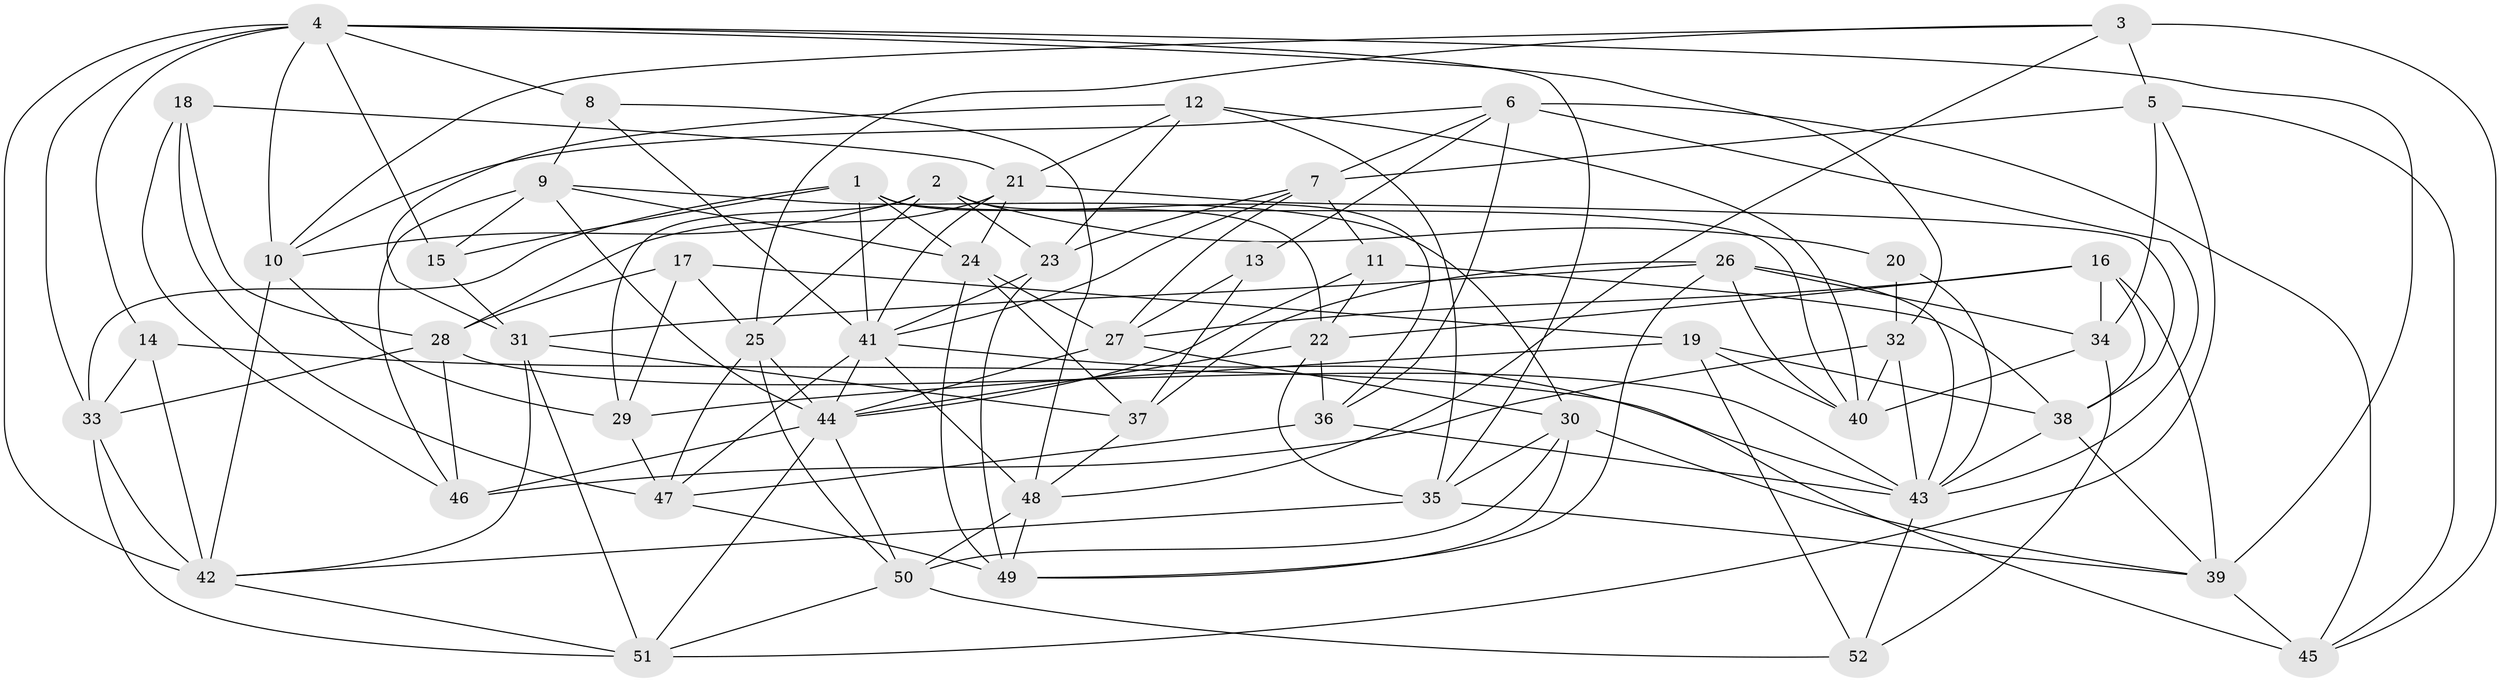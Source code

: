 // original degree distribution, {4: 1.0}
// Generated by graph-tools (version 1.1) at 2025/26/03/09/25 03:26:59]
// undirected, 52 vertices, 146 edges
graph export_dot {
graph [start="1"]
  node [color=gray90,style=filled];
  1;
  2;
  3;
  4;
  5;
  6;
  7;
  8;
  9;
  10;
  11;
  12;
  13;
  14;
  15;
  16;
  17;
  18;
  19;
  20;
  21;
  22;
  23;
  24;
  25;
  26;
  27;
  28;
  29;
  30;
  31;
  32;
  33;
  34;
  35;
  36;
  37;
  38;
  39;
  40;
  41;
  42;
  43;
  44;
  45;
  46;
  47;
  48;
  49;
  50;
  51;
  52;
  1 -- 15 [weight=1.0];
  1 -- 22 [weight=1.0];
  1 -- 24 [weight=1.0];
  1 -- 33 [weight=1.0];
  1 -- 40 [weight=1.0];
  1 -- 41 [weight=1.0];
  2 -- 10 [weight=1.0];
  2 -- 20 [weight=1.0];
  2 -- 23 [weight=1.0];
  2 -- 25 [weight=1.0];
  2 -- 29 [weight=1.0];
  2 -- 36 [weight=1.0];
  3 -- 5 [weight=2.0];
  3 -- 10 [weight=1.0];
  3 -- 25 [weight=1.0];
  3 -- 45 [weight=1.0];
  3 -- 48 [weight=1.0];
  4 -- 8 [weight=1.0];
  4 -- 10 [weight=1.0];
  4 -- 14 [weight=1.0];
  4 -- 15 [weight=1.0];
  4 -- 32 [weight=1.0];
  4 -- 33 [weight=1.0];
  4 -- 35 [weight=1.0];
  4 -- 39 [weight=1.0];
  4 -- 42 [weight=2.0];
  5 -- 7 [weight=1.0];
  5 -- 34 [weight=1.0];
  5 -- 45 [weight=1.0];
  5 -- 51 [weight=1.0];
  6 -- 7 [weight=1.0];
  6 -- 10 [weight=1.0];
  6 -- 13 [weight=1.0];
  6 -- 36 [weight=1.0];
  6 -- 43 [weight=1.0];
  6 -- 45 [weight=1.0];
  7 -- 11 [weight=1.0];
  7 -- 23 [weight=1.0];
  7 -- 27 [weight=1.0];
  7 -- 41 [weight=1.0];
  8 -- 9 [weight=1.0];
  8 -- 41 [weight=1.0];
  8 -- 48 [weight=1.0];
  9 -- 15 [weight=1.0];
  9 -- 24 [weight=1.0];
  9 -- 30 [weight=1.0];
  9 -- 44 [weight=1.0];
  9 -- 46 [weight=1.0];
  10 -- 29 [weight=1.0];
  10 -- 42 [weight=1.0];
  11 -- 22 [weight=1.0];
  11 -- 38 [weight=1.0];
  11 -- 44 [weight=1.0];
  12 -- 21 [weight=1.0];
  12 -- 23 [weight=2.0];
  12 -- 31 [weight=1.0];
  12 -- 35 [weight=1.0];
  12 -- 40 [weight=1.0];
  13 -- 27 [weight=1.0];
  13 -- 37 [weight=2.0];
  14 -- 33 [weight=1.0];
  14 -- 42 [weight=1.0];
  14 -- 43 [weight=1.0];
  15 -- 31 [weight=1.0];
  16 -- 22 [weight=1.0];
  16 -- 27 [weight=1.0];
  16 -- 34 [weight=2.0];
  16 -- 38 [weight=1.0];
  16 -- 39 [weight=1.0];
  17 -- 19 [weight=1.0];
  17 -- 25 [weight=1.0];
  17 -- 28 [weight=1.0];
  17 -- 29 [weight=1.0];
  18 -- 21 [weight=1.0];
  18 -- 28 [weight=1.0];
  18 -- 46 [weight=1.0];
  18 -- 47 [weight=1.0];
  19 -- 29 [weight=2.0];
  19 -- 38 [weight=1.0];
  19 -- 40 [weight=1.0];
  19 -- 52 [weight=1.0];
  20 -- 32 [weight=2.0];
  20 -- 43 [weight=1.0];
  21 -- 24 [weight=1.0];
  21 -- 28 [weight=1.0];
  21 -- 38 [weight=1.0];
  21 -- 41 [weight=1.0];
  22 -- 35 [weight=1.0];
  22 -- 36 [weight=1.0];
  22 -- 44 [weight=1.0];
  23 -- 41 [weight=1.0];
  23 -- 49 [weight=1.0];
  24 -- 27 [weight=1.0];
  24 -- 37 [weight=1.0];
  24 -- 49 [weight=1.0];
  25 -- 44 [weight=1.0];
  25 -- 47 [weight=1.0];
  25 -- 50 [weight=1.0];
  26 -- 31 [weight=1.0];
  26 -- 34 [weight=1.0];
  26 -- 37 [weight=1.0];
  26 -- 40 [weight=1.0];
  26 -- 43 [weight=1.0];
  26 -- 49 [weight=1.0];
  27 -- 30 [weight=1.0];
  27 -- 44 [weight=1.0];
  28 -- 33 [weight=1.0];
  28 -- 43 [weight=1.0];
  28 -- 46 [weight=1.0];
  29 -- 47 [weight=1.0];
  30 -- 35 [weight=1.0];
  30 -- 39 [weight=1.0];
  30 -- 49 [weight=1.0];
  30 -- 50 [weight=1.0];
  31 -- 37 [weight=1.0];
  31 -- 42 [weight=1.0];
  31 -- 51 [weight=1.0];
  32 -- 40 [weight=1.0];
  32 -- 43 [weight=1.0];
  32 -- 46 [weight=1.0];
  33 -- 42 [weight=1.0];
  33 -- 51 [weight=1.0];
  34 -- 40 [weight=1.0];
  34 -- 52 [weight=1.0];
  35 -- 39 [weight=1.0];
  35 -- 42 [weight=1.0];
  36 -- 43 [weight=2.0];
  36 -- 47 [weight=1.0];
  37 -- 48 [weight=1.0];
  38 -- 39 [weight=1.0];
  38 -- 43 [weight=1.0];
  39 -- 45 [weight=1.0];
  41 -- 44 [weight=1.0];
  41 -- 45 [weight=2.0];
  41 -- 47 [weight=1.0];
  41 -- 48 [weight=1.0];
  42 -- 51 [weight=1.0];
  43 -- 52 [weight=1.0];
  44 -- 46 [weight=2.0];
  44 -- 50 [weight=1.0];
  44 -- 51 [weight=1.0];
  47 -- 49 [weight=1.0];
  48 -- 49 [weight=1.0];
  48 -- 50 [weight=1.0];
  50 -- 51 [weight=1.0];
  50 -- 52 [weight=1.0];
}
